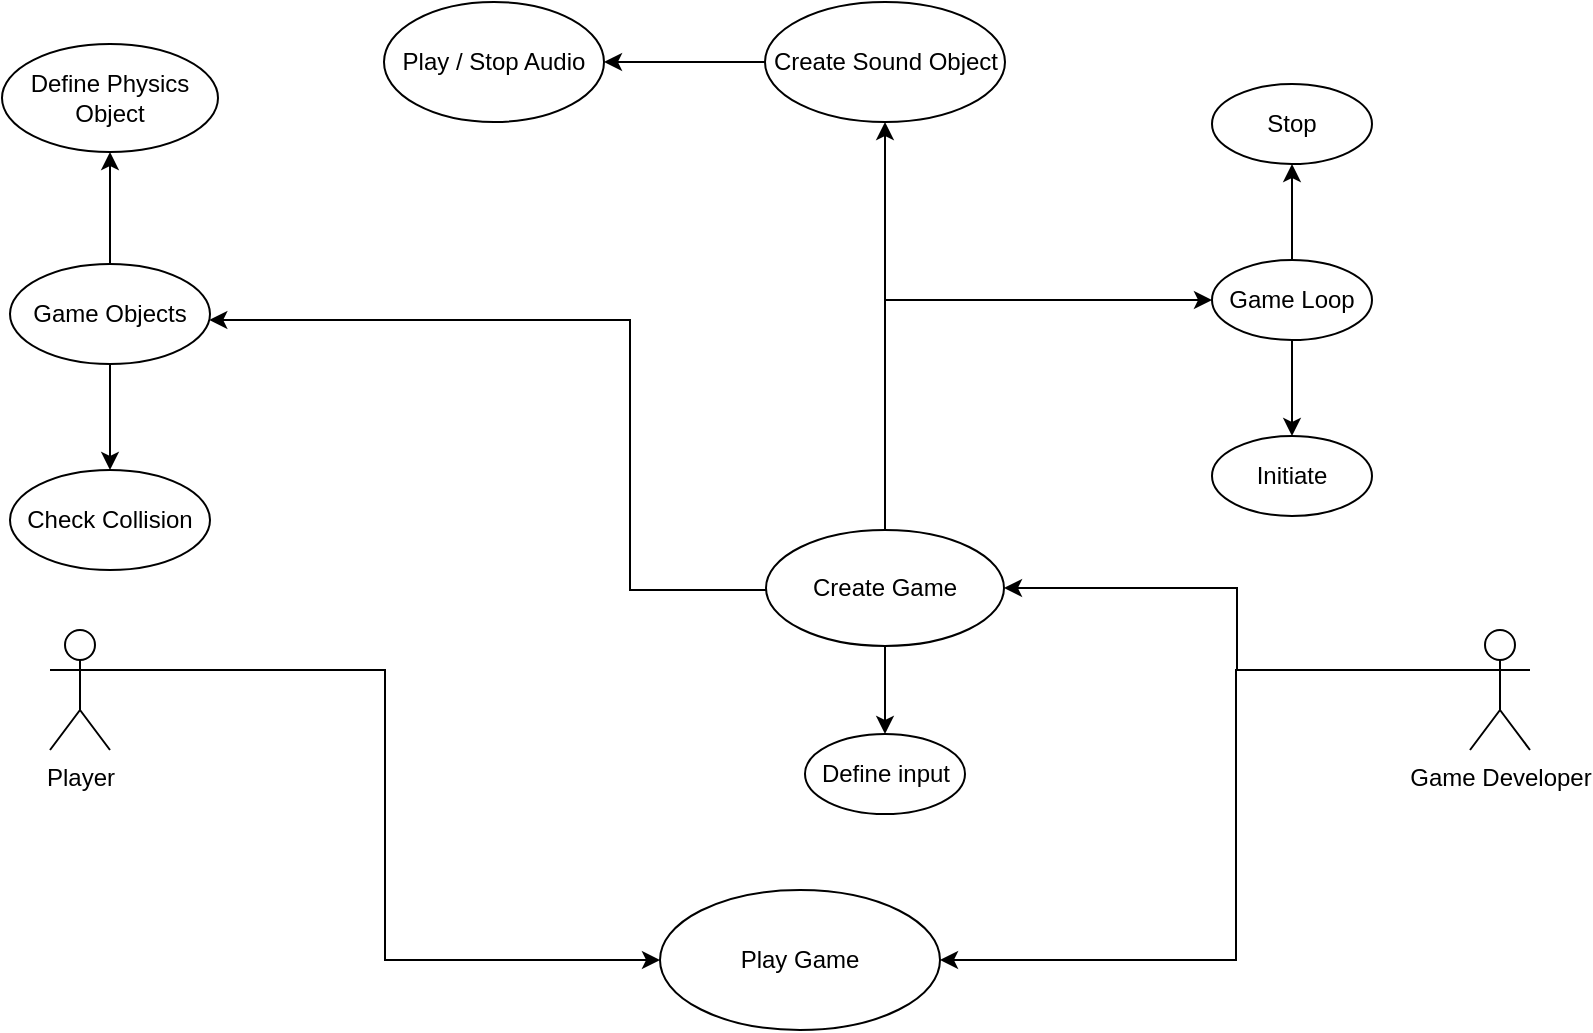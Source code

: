 <mxfile>
    <diagram id="C41IKoTiS0h54SAGIu7R" name="Page-1">
        <mxGraphModel dx="1009" dy="575" grid="0" gridSize="10" guides="1" tooltips="1" connect="1" arrows="1" fold="1" page="1" pageScale="1" pageWidth="850" pageHeight="1100" math="0" shadow="0">
            <root>
                <mxCell id="0"/>
                <mxCell id="1" parent="0"/>
                <mxCell id="18" style="edgeStyle=orthogonalEdgeStyle;rounded=0;orthogonalLoop=1;jettySize=auto;html=1;entryX=0;entryY=0.5;entryDx=0;entryDy=0;exitX=1;exitY=0.333;exitDx=0;exitDy=0;exitPerimeter=0;" parent="1" source="2" target="6" edge="1">
                    <mxGeometry relative="1" as="geometry"/>
                </mxCell>
                <mxCell id="2" value="Player" style="shape=umlActor;html=1;verticalLabelPosition=bottom;verticalAlign=top;align=center;" parent="1" vertex="1">
                    <mxGeometry x="50" y="330" width="30" height="60" as="geometry"/>
                </mxCell>
                <mxCell id="54" style="edgeStyle=orthogonalEdgeStyle;rounded=0;orthogonalLoop=1;jettySize=auto;html=1;exitX=0;exitY=0.333;exitDx=0;exitDy=0;exitPerimeter=0;entryX=1;entryY=0.5;entryDx=0;entryDy=0;" edge="1" parent="1" source="5" target="7">
                    <mxGeometry relative="1" as="geometry"/>
                </mxCell>
                <mxCell id="55" style="edgeStyle=orthogonalEdgeStyle;rounded=0;orthogonalLoop=1;jettySize=auto;html=1;exitX=0;exitY=0.333;exitDx=0;exitDy=0;exitPerimeter=0;entryX=1;entryY=0.5;entryDx=0;entryDy=0;" edge="1" parent="1" source="5" target="6">
                    <mxGeometry relative="1" as="geometry">
                        <Array as="points">
                            <mxPoint x="643" y="350"/>
                            <mxPoint x="643" y="495"/>
                        </Array>
                    </mxGeometry>
                </mxCell>
                <mxCell id="5" value="Game Developer" style="shape=umlActor;html=1;verticalLabelPosition=bottom;verticalAlign=top;align=center;" parent="1" vertex="1">
                    <mxGeometry x="760" y="330" width="30" height="60" as="geometry"/>
                </mxCell>
                <mxCell id="6" value="Play Game" style="ellipse;whiteSpace=wrap;html=1;" parent="1" vertex="1">
                    <mxGeometry x="355" y="460" width="140" height="70" as="geometry"/>
                </mxCell>
                <mxCell id="23" style="edgeStyle=orthogonalEdgeStyle;rounded=0;orthogonalLoop=1;jettySize=auto;html=1;entryX=0.5;entryY=0;entryDx=0;entryDy=0;" parent="1" source="7" target="17" edge="1">
                    <mxGeometry relative="1" as="geometry"/>
                </mxCell>
                <mxCell id="24" style="edgeStyle=orthogonalEdgeStyle;rounded=0;orthogonalLoop=1;jettySize=auto;html=1;" parent="1" source="7" target="8" edge="1">
                    <mxGeometry relative="1" as="geometry">
                        <Array as="points">
                            <mxPoint x="340" y="310"/>
                            <mxPoint x="340" y="175"/>
                        </Array>
                    </mxGeometry>
                </mxCell>
                <mxCell id="42" style="edgeStyle=orthogonalEdgeStyle;rounded=0;orthogonalLoop=1;jettySize=auto;html=1;entryX=0;entryY=0.5;entryDx=0;entryDy=0;" edge="1" parent="1" source="7" target="36">
                    <mxGeometry relative="1" as="geometry">
                        <Array as="points">
                            <mxPoint x="468" y="165"/>
                        </Array>
                    </mxGeometry>
                </mxCell>
                <mxCell id="53" style="edgeStyle=orthogonalEdgeStyle;rounded=0;orthogonalLoop=1;jettySize=auto;html=1;entryX=0.5;entryY=1;entryDx=0;entryDy=0;" edge="1" parent="1" source="7" target="15">
                    <mxGeometry relative="1" as="geometry"/>
                </mxCell>
                <mxCell id="7" value="Create Game" style="ellipse;whiteSpace=wrap;html=1;" parent="1" vertex="1">
                    <mxGeometry x="408" y="280" width="119" height="58" as="geometry"/>
                </mxCell>
                <mxCell id="38" style="edgeStyle=orthogonalEdgeStyle;rounded=0;orthogonalLoop=1;jettySize=auto;html=1;exitX=0.5;exitY=1;exitDx=0;exitDy=0;entryX=0.5;entryY=0;entryDx=0;entryDy=0;" edge="1" parent="1" source="8" target="11">
                    <mxGeometry relative="1" as="geometry"/>
                </mxCell>
                <mxCell id="40" value="" style="edgeStyle=orthogonalEdgeStyle;rounded=0;orthogonalLoop=1;jettySize=auto;html=1;" edge="1" parent="1" source="8" target="12">
                    <mxGeometry relative="1" as="geometry"/>
                </mxCell>
                <mxCell id="8" value="Game Objects" style="ellipse;whiteSpace=wrap;html=1;" parent="1" vertex="1">
                    <mxGeometry x="30" y="147" width="100" height="50" as="geometry"/>
                </mxCell>
                <mxCell id="9" value="Initiate" style="ellipse;whiteSpace=wrap;html=1;" parent="1" vertex="1">
                    <mxGeometry x="631" y="233" width="80" height="40" as="geometry"/>
                </mxCell>
                <mxCell id="11" value="Check Collision" style="ellipse;whiteSpace=wrap;html=1;" parent="1" vertex="1">
                    <mxGeometry x="30" y="250" width="100" height="50" as="geometry"/>
                </mxCell>
                <mxCell id="12" value="Define Physics Object" style="ellipse;whiteSpace=wrap;html=1;" parent="1" vertex="1">
                    <mxGeometry x="26" y="37" width="108" height="54" as="geometry"/>
                </mxCell>
                <mxCell id="50" value="" style="edgeStyle=orthogonalEdgeStyle;rounded=0;orthogonalLoop=1;jettySize=auto;html=1;" edge="1" parent="1" source="15" target="16">
                    <mxGeometry relative="1" as="geometry"/>
                </mxCell>
                <mxCell id="15" value="Create Sound Object" style="ellipse;whiteSpace=wrap;html=1;" parent="1" vertex="1">
                    <mxGeometry x="407.5" y="16" width="120" height="60" as="geometry"/>
                </mxCell>
                <mxCell id="16" value="Play / Stop Audio" style="ellipse;whiteSpace=wrap;html=1;" parent="1" vertex="1">
                    <mxGeometry x="217" y="16" width="110" height="60" as="geometry"/>
                </mxCell>
                <mxCell id="17" value="Define input" style="ellipse;whiteSpace=wrap;html=1;" parent="1" vertex="1">
                    <mxGeometry x="427.5" y="382" width="80" height="40" as="geometry"/>
                </mxCell>
                <mxCell id="35" value="Stop" style="ellipse;whiteSpace=wrap;html=1;" vertex="1" parent="1">
                    <mxGeometry x="631" y="57" width="80" height="40" as="geometry"/>
                </mxCell>
                <mxCell id="51" value="" style="edgeStyle=orthogonalEdgeStyle;rounded=0;orthogonalLoop=1;jettySize=auto;html=1;" edge="1" parent="1" source="36" target="35">
                    <mxGeometry relative="1" as="geometry"/>
                </mxCell>
                <mxCell id="52" value="" style="edgeStyle=orthogonalEdgeStyle;rounded=0;orthogonalLoop=1;jettySize=auto;html=1;" edge="1" parent="1" source="36" target="9">
                    <mxGeometry relative="1" as="geometry"/>
                </mxCell>
                <mxCell id="36" value="Game Loop" style="ellipse;whiteSpace=wrap;html=1;" vertex="1" parent="1">
                    <mxGeometry x="631" y="145" width="80" height="40" as="geometry"/>
                </mxCell>
            </root>
        </mxGraphModel>
    </diagram>
</mxfile>